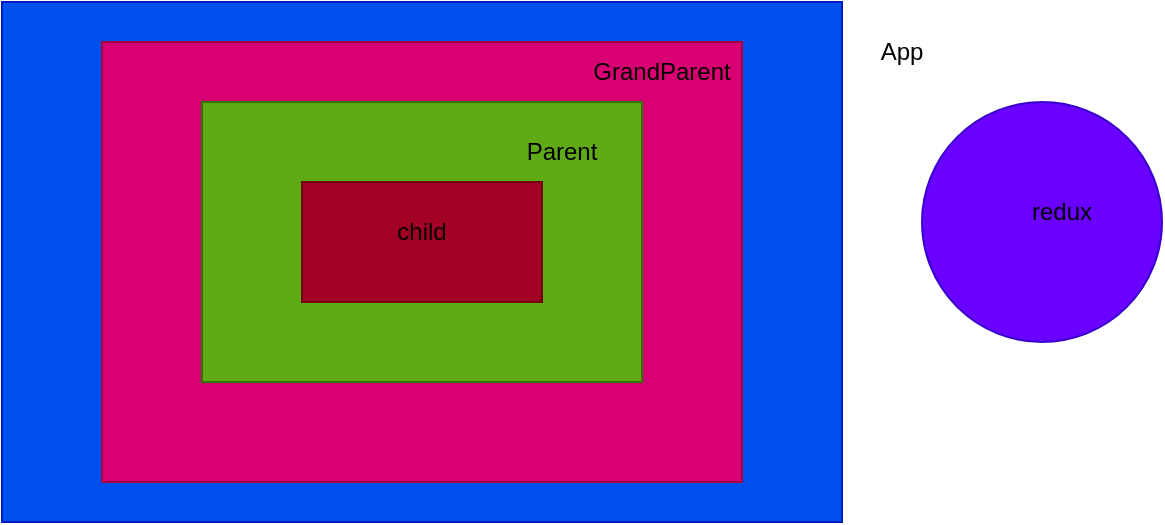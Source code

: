 <mxfile>
    <diagram id="mMEc6CHsDKQifV5cdEB6" name="Page-1">
        <mxGraphModel dx="829" dy="329" grid="1" gridSize="10" guides="1" tooltips="1" connect="1" arrows="1" fold="1" page="1" pageScale="1" pageWidth="827" pageHeight="1169" math="0" shadow="0">
            <root>
                <mxCell id="0"/>
                <mxCell id="1" parent="0"/>
                <mxCell id="2" value="" style="whiteSpace=wrap;html=1;fillColor=#0050ef;fontColor=#ffffff;strokeColor=#001DBC;" parent="1" vertex="1">
                    <mxGeometry x="100" width="420" height="260" as="geometry"/>
                </mxCell>
                <mxCell id="3" value="" style="whiteSpace=wrap;html=1;fillColor=#d80073;fontColor=#ffffff;strokeColor=#A50040;" parent="1" vertex="1">
                    <mxGeometry x="150" y="20" width="320" height="220" as="geometry"/>
                </mxCell>
                <mxCell id="4" value="App" style="text;strokeColor=none;align=center;fillColor=none;html=1;verticalAlign=middle;whiteSpace=wrap;rounded=0;" vertex="1" parent="1">
                    <mxGeometry x="520" y="10" width="60" height="30" as="geometry"/>
                </mxCell>
                <mxCell id="5" value="GrandParent" style="text;strokeColor=none;align=center;fillColor=none;html=1;verticalAlign=middle;whiteSpace=wrap;rounded=0;" vertex="1" parent="1">
                    <mxGeometry x="400" y="20" width="60" height="30" as="geometry"/>
                </mxCell>
                <mxCell id="6" value="" style="whiteSpace=wrap;html=1;fillColor=#60a917;fontColor=#ffffff;strokeColor=#2D7600;" vertex="1" parent="1">
                    <mxGeometry x="200" y="50" width="220" height="140" as="geometry"/>
                </mxCell>
                <mxCell id="7" value="Parent" style="text;strokeColor=none;align=center;fillColor=none;html=1;verticalAlign=middle;whiteSpace=wrap;rounded=0;" vertex="1" parent="1">
                    <mxGeometry x="350" y="60" width="60" height="30" as="geometry"/>
                </mxCell>
                <mxCell id="8" value="" style="whiteSpace=wrap;html=1;fillColor=#a20025;fontColor=#ffffff;strokeColor=#6F0000;" vertex="1" parent="1">
                    <mxGeometry x="250" y="90" width="120" height="60" as="geometry"/>
                </mxCell>
                <mxCell id="9" value="child" style="text;strokeColor=none;align=center;fillColor=none;html=1;verticalAlign=middle;whiteSpace=wrap;rounded=0;" vertex="1" parent="1">
                    <mxGeometry x="280" y="100" width="60" height="30" as="geometry"/>
                </mxCell>
                <mxCell id="10" value="" style="ellipse;whiteSpace=wrap;html=1;fillColor=#6a00ff;fontColor=#ffffff;strokeColor=#3700CC;" vertex="1" parent="1">
                    <mxGeometry x="560" y="50" width="120" height="120" as="geometry"/>
                </mxCell>
                <mxCell id="11" value="redux" style="text;strokeColor=none;align=center;fillColor=none;html=1;verticalAlign=middle;whiteSpace=wrap;rounded=0;" vertex="1" parent="1">
                    <mxGeometry x="600" y="90" width="60" height="30" as="geometry"/>
                </mxCell>
            </root>
        </mxGraphModel>
    </diagram>
</mxfile>